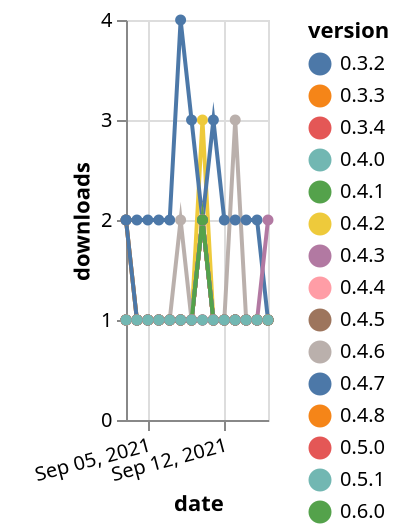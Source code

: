 {"$schema": "https://vega.github.io/schema/vega-lite/v5.json", "description": "A simple bar chart with embedded data.", "data": {"values": [{"date": "2021-09-03", "total": 240, "delta": 1, "version": "0.4.6"}, {"date": "2021-09-04", "total": 241, "delta": 1, "version": "0.4.6"}, {"date": "2021-09-05", "total": 242, "delta": 1, "version": "0.4.6"}, {"date": "2021-09-06", "total": 243, "delta": 1, "version": "0.4.6"}, {"date": "2021-09-07", "total": 244, "delta": 1, "version": "0.4.6"}, {"date": "2021-09-08", "total": 245, "delta": 1, "version": "0.4.6"}, {"date": "2021-09-09", "total": 246, "delta": 1, "version": "0.4.6"}, {"date": "2021-09-10", "total": 248, "delta": 2, "version": "0.4.6"}, {"date": "2021-09-11", "total": 249, "delta": 1, "version": "0.4.6"}, {"date": "2021-09-12", "total": 250, "delta": 1, "version": "0.4.6"}, {"date": "2021-09-13", "total": 251, "delta": 1, "version": "0.4.6"}, {"date": "2021-09-14", "total": 252, "delta": 1, "version": "0.4.6"}, {"date": "2021-09-15", "total": 253, "delta": 1, "version": "0.4.6"}, {"date": "2021-09-16", "total": 254, "delta": 1, "version": "0.4.6"}, {"date": "2021-09-03", "total": 246, "delta": 1, "version": "0.3.4"}, {"date": "2021-09-04", "total": 247, "delta": 1, "version": "0.3.4"}, {"date": "2021-09-05", "total": 248, "delta": 1, "version": "0.3.4"}, {"date": "2021-09-06", "total": 249, "delta": 1, "version": "0.3.4"}, {"date": "2021-09-07", "total": 250, "delta": 1, "version": "0.3.4"}, {"date": "2021-09-08", "total": 251, "delta": 1, "version": "0.3.4"}, {"date": "2021-09-09", "total": 252, "delta": 1, "version": "0.3.4"}, {"date": "2021-09-10", "total": 254, "delta": 2, "version": "0.3.4"}, {"date": "2021-09-11", "total": 255, "delta": 1, "version": "0.3.4"}, {"date": "2021-09-12", "total": 256, "delta": 1, "version": "0.3.4"}, {"date": "2021-09-13", "total": 257, "delta": 1, "version": "0.3.4"}, {"date": "2021-09-14", "total": 258, "delta": 1, "version": "0.3.4"}, {"date": "2021-09-15", "total": 259, "delta": 1, "version": "0.3.4"}, {"date": "2021-09-16", "total": 260, "delta": 1, "version": "0.3.4"}, {"date": "2021-09-03", "total": 238, "delta": 1, "version": "0.4.0"}, {"date": "2021-09-04", "total": 239, "delta": 1, "version": "0.4.0"}, {"date": "2021-09-05", "total": 240, "delta": 1, "version": "0.4.0"}, {"date": "2021-09-06", "total": 241, "delta": 1, "version": "0.4.0"}, {"date": "2021-09-07", "total": 242, "delta": 1, "version": "0.4.0"}, {"date": "2021-09-08", "total": 243, "delta": 1, "version": "0.4.0"}, {"date": "2021-09-09", "total": 244, "delta": 1, "version": "0.4.0"}, {"date": "2021-09-10", "total": 246, "delta": 2, "version": "0.4.0"}, {"date": "2021-09-11", "total": 247, "delta": 1, "version": "0.4.0"}, {"date": "2021-09-12", "total": 248, "delta": 1, "version": "0.4.0"}, {"date": "2021-09-13", "total": 249, "delta": 1, "version": "0.4.0"}, {"date": "2021-09-14", "total": 250, "delta": 1, "version": "0.4.0"}, {"date": "2021-09-15", "total": 251, "delta": 1, "version": "0.4.0"}, {"date": "2021-09-16", "total": 252, "delta": 1, "version": "0.4.0"}, {"date": "2021-09-03", "total": 254, "delta": 1, "version": "0.4.4"}, {"date": "2021-09-04", "total": 255, "delta": 1, "version": "0.4.4"}, {"date": "2021-09-05", "total": 256, "delta": 1, "version": "0.4.4"}, {"date": "2021-09-06", "total": 257, "delta": 1, "version": "0.4.4"}, {"date": "2021-09-07", "total": 258, "delta": 1, "version": "0.4.4"}, {"date": "2021-09-08", "total": 259, "delta": 1, "version": "0.4.4"}, {"date": "2021-09-09", "total": 260, "delta": 1, "version": "0.4.4"}, {"date": "2021-09-10", "total": 262, "delta": 2, "version": "0.4.4"}, {"date": "2021-09-11", "total": 263, "delta": 1, "version": "0.4.4"}, {"date": "2021-09-12", "total": 264, "delta": 1, "version": "0.4.4"}, {"date": "2021-09-13", "total": 265, "delta": 1, "version": "0.4.4"}, {"date": "2021-09-14", "total": 266, "delta": 1, "version": "0.4.4"}, {"date": "2021-09-15", "total": 267, "delta": 1, "version": "0.4.4"}, {"date": "2021-09-16", "total": 268, "delta": 1, "version": "0.4.4"}, {"date": "2021-09-03", "total": 277, "delta": 2, "version": "0.4.5"}, {"date": "2021-09-04", "total": 278, "delta": 1, "version": "0.4.5"}, {"date": "2021-09-05", "total": 279, "delta": 1, "version": "0.4.5"}, {"date": "2021-09-06", "total": 280, "delta": 1, "version": "0.4.5"}, {"date": "2021-09-07", "total": 281, "delta": 1, "version": "0.4.5"}, {"date": "2021-09-08", "total": 282, "delta": 1, "version": "0.4.5"}, {"date": "2021-09-09", "total": 283, "delta": 1, "version": "0.4.5"}, {"date": "2021-09-10", "total": 285, "delta": 2, "version": "0.4.5"}, {"date": "2021-09-11", "total": 286, "delta": 1, "version": "0.4.5"}, {"date": "2021-09-12", "total": 287, "delta": 1, "version": "0.4.5"}, {"date": "2021-09-13", "total": 288, "delta": 1, "version": "0.4.5"}, {"date": "2021-09-14", "total": 289, "delta": 1, "version": "0.4.5"}, {"date": "2021-09-15", "total": 290, "delta": 1, "version": "0.4.5"}, {"date": "2021-09-16", "total": 291, "delta": 1, "version": "0.4.5"}, {"date": "2021-09-03", "total": 441, "delta": 1, "version": "0.7.0"}, {"date": "2021-09-04", "total": 442, "delta": 1, "version": "0.7.0"}, {"date": "2021-09-05", "total": 443, "delta": 1, "version": "0.7.0"}, {"date": "2021-09-06", "total": 444, "delta": 1, "version": "0.7.0"}, {"date": "2021-09-07", "total": 445, "delta": 1, "version": "0.7.0"}, {"date": "2021-09-08", "total": 446, "delta": 1, "version": "0.7.0"}, {"date": "2021-09-09", "total": 447, "delta": 1, "version": "0.7.0"}, {"date": "2021-09-10", "total": 450, "delta": 3, "version": "0.7.0"}, {"date": "2021-09-11", "total": 451, "delta": 1, "version": "0.7.0"}, {"date": "2021-09-12", "total": 452, "delta": 1, "version": "0.7.0"}, {"date": "2021-09-13", "total": 453, "delta": 1, "version": "0.7.0"}, {"date": "2021-09-14", "total": 454, "delta": 1, "version": "0.7.0"}, {"date": "2021-09-15", "total": 455, "delta": 1, "version": "0.7.0"}, {"date": "2021-09-16", "total": 456, "delta": 1, "version": "0.7.0"}, {"date": "2021-09-03", "total": 256, "delta": 1, "version": "0.4.2"}, {"date": "2021-09-04", "total": 257, "delta": 1, "version": "0.4.2"}, {"date": "2021-09-05", "total": 258, "delta": 1, "version": "0.4.2"}, {"date": "2021-09-06", "total": 259, "delta": 1, "version": "0.4.2"}, {"date": "2021-09-07", "total": 260, "delta": 1, "version": "0.4.2"}, {"date": "2021-09-08", "total": 261, "delta": 1, "version": "0.4.2"}, {"date": "2021-09-09", "total": 262, "delta": 1, "version": "0.4.2"}, {"date": "2021-09-10", "total": 264, "delta": 2, "version": "0.4.2"}, {"date": "2021-09-11", "total": 265, "delta": 1, "version": "0.4.2"}, {"date": "2021-09-12", "total": 266, "delta": 1, "version": "0.4.2"}, {"date": "2021-09-13", "total": 267, "delta": 1, "version": "0.4.2"}, {"date": "2021-09-14", "total": 268, "delta": 1, "version": "0.4.2"}, {"date": "2021-09-15", "total": 269, "delta": 1, "version": "0.4.2"}, {"date": "2021-09-16", "total": 270, "delta": 1, "version": "0.4.2"}, {"date": "2021-09-03", "total": 277, "delta": 2, "version": "0.3.3"}, {"date": "2021-09-04", "total": 278, "delta": 1, "version": "0.3.3"}, {"date": "2021-09-05", "total": 279, "delta": 1, "version": "0.3.3"}, {"date": "2021-09-06", "total": 280, "delta": 1, "version": "0.3.3"}, {"date": "2021-09-07", "total": 281, "delta": 1, "version": "0.3.3"}, {"date": "2021-09-08", "total": 282, "delta": 1, "version": "0.3.3"}, {"date": "2021-09-09", "total": 283, "delta": 1, "version": "0.3.3"}, {"date": "2021-09-10", "total": 285, "delta": 2, "version": "0.3.3"}, {"date": "2021-09-11", "total": 286, "delta": 1, "version": "0.3.3"}, {"date": "2021-09-12", "total": 287, "delta": 1, "version": "0.3.3"}, {"date": "2021-09-13", "total": 288, "delta": 1, "version": "0.3.3"}, {"date": "2021-09-14", "total": 289, "delta": 1, "version": "0.3.3"}, {"date": "2021-09-15", "total": 290, "delta": 1, "version": "0.3.3"}, {"date": "2021-09-16", "total": 291, "delta": 1, "version": "0.3.3"}, {"date": "2021-09-03", "total": 2519, "delta": 2, "version": "0.3.2"}, {"date": "2021-09-04", "total": 2521, "delta": 2, "version": "0.3.2"}, {"date": "2021-09-05", "total": 2523, "delta": 2, "version": "0.3.2"}, {"date": "2021-09-06", "total": 2525, "delta": 2, "version": "0.3.2"}, {"date": "2021-09-07", "total": 2527, "delta": 2, "version": "0.3.2"}, {"date": "2021-09-08", "total": 2531, "delta": 4, "version": "0.3.2"}, {"date": "2021-09-09", "total": 2534, "delta": 3, "version": "0.3.2"}, {"date": "2021-09-10", "total": 2536, "delta": 2, "version": "0.3.2"}, {"date": "2021-09-11", "total": 2539, "delta": 3, "version": "0.3.2"}, {"date": "2021-09-12", "total": 2541, "delta": 2, "version": "0.3.2"}, {"date": "2021-09-13", "total": 2543, "delta": 2, "version": "0.3.2"}, {"date": "2021-09-14", "total": 2545, "delta": 2, "version": "0.3.2"}, {"date": "2021-09-15", "total": 2547, "delta": 2, "version": "0.3.2"}, {"date": "2021-09-16", "total": 2548, "delta": 1, "version": "0.3.2"}, {"date": "2021-09-03", "total": 240, "delta": 1, "version": "0.4.8"}, {"date": "2021-09-04", "total": 241, "delta": 1, "version": "0.4.8"}, {"date": "2021-09-05", "total": 242, "delta": 1, "version": "0.4.8"}, {"date": "2021-09-06", "total": 243, "delta": 1, "version": "0.4.8"}, {"date": "2021-09-07", "total": 244, "delta": 1, "version": "0.4.8"}, {"date": "2021-09-08", "total": 245, "delta": 1, "version": "0.4.8"}, {"date": "2021-09-09", "total": 246, "delta": 1, "version": "0.4.8"}, {"date": "2021-09-10", "total": 248, "delta": 2, "version": "0.4.8"}, {"date": "2021-09-11", "total": 249, "delta": 1, "version": "0.4.8"}, {"date": "2021-09-12", "total": 250, "delta": 1, "version": "0.4.8"}, {"date": "2021-09-13", "total": 251, "delta": 1, "version": "0.4.8"}, {"date": "2021-09-14", "total": 252, "delta": 1, "version": "0.4.8"}, {"date": "2021-09-15", "total": 253, "delta": 1, "version": "0.4.8"}, {"date": "2021-09-16", "total": 254, "delta": 1, "version": "0.4.8"}, {"date": "2021-09-03", "total": 187, "delta": 1, "version": "0.7.1"}, {"date": "2021-09-04", "total": 188, "delta": 1, "version": "0.7.1"}, {"date": "2021-09-05", "total": 189, "delta": 1, "version": "0.7.1"}, {"date": "2021-09-06", "total": 190, "delta": 1, "version": "0.7.1"}, {"date": "2021-09-07", "total": 191, "delta": 1, "version": "0.7.1"}, {"date": "2021-09-08", "total": 192, "delta": 1, "version": "0.7.1"}, {"date": "2021-09-09", "total": 193, "delta": 1, "version": "0.7.1"}, {"date": "2021-09-10", "total": 195, "delta": 2, "version": "0.7.1"}, {"date": "2021-09-11", "total": 196, "delta": 1, "version": "0.7.1"}, {"date": "2021-09-12", "total": 197, "delta": 1, "version": "0.7.1"}, {"date": "2021-09-13", "total": 198, "delta": 1, "version": "0.7.1"}, {"date": "2021-09-14", "total": 199, "delta": 1, "version": "0.7.1"}, {"date": "2021-09-15", "total": 200, "delta": 1, "version": "0.7.1"}, {"date": "2021-09-16", "total": 201, "delta": 1, "version": "0.7.1"}, {"date": "2021-09-03", "total": 143, "delta": 1, "version": "0.7.3"}, {"date": "2021-09-04", "total": 144, "delta": 1, "version": "0.7.3"}, {"date": "2021-09-05", "total": 145, "delta": 1, "version": "0.7.3"}, {"date": "2021-09-06", "total": 146, "delta": 1, "version": "0.7.3"}, {"date": "2021-09-07", "total": 147, "delta": 1, "version": "0.7.3"}, {"date": "2021-09-08", "total": 148, "delta": 1, "version": "0.7.3"}, {"date": "2021-09-09", "total": 149, "delta": 1, "version": "0.7.3"}, {"date": "2021-09-10", "total": 151, "delta": 2, "version": "0.7.3"}, {"date": "2021-09-11", "total": 152, "delta": 1, "version": "0.7.3"}, {"date": "2021-09-12", "total": 153, "delta": 1, "version": "0.7.3"}, {"date": "2021-09-13", "total": 154, "delta": 1, "version": "0.7.3"}, {"date": "2021-09-14", "total": 155, "delta": 1, "version": "0.7.3"}, {"date": "2021-09-15", "total": 156, "delta": 1, "version": "0.7.3"}, {"date": "2021-09-16", "total": 157, "delta": 1, "version": "0.7.3"}, {"date": "2021-09-03", "total": 227, "delta": 1, "version": "0.7.2"}, {"date": "2021-09-04", "total": 228, "delta": 1, "version": "0.7.2"}, {"date": "2021-09-05", "total": 229, "delta": 1, "version": "0.7.2"}, {"date": "2021-09-06", "total": 230, "delta": 1, "version": "0.7.2"}, {"date": "2021-09-07", "total": 231, "delta": 1, "version": "0.7.2"}, {"date": "2021-09-08", "total": 232, "delta": 1, "version": "0.7.2"}, {"date": "2021-09-09", "total": 233, "delta": 1, "version": "0.7.2"}, {"date": "2021-09-10", "total": 235, "delta": 2, "version": "0.7.2"}, {"date": "2021-09-11", "total": 236, "delta": 1, "version": "0.7.2"}, {"date": "2021-09-12", "total": 237, "delta": 1, "version": "0.7.2"}, {"date": "2021-09-13", "total": 238, "delta": 1, "version": "0.7.2"}, {"date": "2021-09-14", "total": 239, "delta": 1, "version": "0.7.2"}, {"date": "2021-09-15", "total": 240, "delta": 1, "version": "0.7.2"}, {"date": "2021-09-16", "total": 241, "delta": 1, "version": "0.7.2"}, {"date": "2021-09-03", "total": 256, "delta": 2, "version": "0.4.7"}, {"date": "2021-09-04", "total": 257, "delta": 1, "version": "0.4.7"}, {"date": "2021-09-05", "total": 258, "delta": 1, "version": "0.4.7"}, {"date": "2021-09-06", "total": 259, "delta": 1, "version": "0.4.7"}, {"date": "2021-09-07", "total": 260, "delta": 1, "version": "0.4.7"}, {"date": "2021-09-08", "total": 261, "delta": 1, "version": "0.4.7"}, {"date": "2021-09-09", "total": 262, "delta": 1, "version": "0.4.7"}, {"date": "2021-09-10", "total": 264, "delta": 2, "version": "0.4.7"}, {"date": "2021-09-11", "total": 265, "delta": 1, "version": "0.4.7"}, {"date": "2021-09-12", "total": 266, "delta": 1, "version": "0.4.7"}, {"date": "2021-09-13", "total": 267, "delta": 1, "version": "0.4.7"}, {"date": "2021-09-14", "total": 268, "delta": 1, "version": "0.4.7"}, {"date": "2021-09-15", "total": 269, "delta": 1, "version": "0.4.7"}, {"date": "2021-09-16", "total": 270, "delta": 1, "version": "0.4.7"}, {"date": "2021-09-03", "total": 268, "delta": 1, "version": "0.4.1"}, {"date": "2021-09-04", "total": 269, "delta": 1, "version": "0.4.1"}, {"date": "2021-09-05", "total": 270, "delta": 1, "version": "0.4.1"}, {"date": "2021-09-06", "total": 271, "delta": 1, "version": "0.4.1"}, {"date": "2021-09-07", "total": 272, "delta": 1, "version": "0.4.1"}, {"date": "2021-09-08", "total": 273, "delta": 1, "version": "0.4.1"}, {"date": "2021-09-09", "total": 274, "delta": 1, "version": "0.4.1"}, {"date": "2021-09-10", "total": 275, "delta": 1, "version": "0.4.1"}, {"date": "2021-09-11", "total": 276, "delta": 1, "version": "0.4.1"}, {"date": "2021-09-12", "total": 277, "delta": 1, "version": "0.4.1"}, {"date": "2021-09-13", "total": 278, "delta": 1, "version": "0.4.1"}, {"date": "2021-09-14", "total": 279, "delta": 1, "version": "0.4.1"}, {"date": "2021-09-15", "total": 280, "delta": 1, "version": "0.4.1"}, {"date": "2021-09-16", "total": 281, "delta": 1, "version": "0.4.1"}, {"date": "2021-09-03", "total": 229, "delta": 1, "version": "0.7.4"}, {"date": "2021-09-04", "total": 230, "delta": 1, "version": "0.7.4"}, {"date": "2021-09-05", "total": 231, "delta": 1, "version": "0.7.4"}, {"date": "2021-09-06", "total": 232, "delta": 1, "version": "0.7.4"}, {"date": "2021-09-07", "total": 233, "delta": 1, "version": "0.7.4"}, {"date": "2021-09-08", "total": 235, "delta": 2, "version": "0.7.4"}, {"date": "2021-09-09", "total": 236, "delta": 1, "version": "0.7.4"}, {"date": "2021-09-10", "total": 237, "delta": 1, "version": "0.7.4"}, {"date": "2021-09-11", "total": 238, "delta": 1, "version": "0.7.4"}, {"date": "2021-09-12", "total": 239, "delta": 1, "version": "0.7.4"}, {"date": "2021-09-13", "total": 242, "delta": 3, "version": "0.7.4"}, {"date": "2021-09-14", "total": 243, "delta": 1, "version": "0.7.4"}, {"date": "2021-09-15", "total": 244, "delta": 1, "version": "0.7.4"}, {"date": "2021-09-16", "total": 245, "delta": 1, "version": "0.7.4"}, {"date": "2021-09-03", "total": 239, "delta": 1, "version": "0.6.0"}, {"date": "2021-09-04", "total": 240, "delta": 1, "version": "0.6.0"}, {"date": "2021-09-05", "total": 241, "delta": 1, "version": "0.6.0"}, {"date": "2021-09-06", "total": 242, "delta": 1, "version": "0.6.0"}, {"date": "2021-09-07", "total": 243, "delta": 1, "version": "0.6.0"}, {"date": "2021-09-08", "total": 244, "delta": 1, "version": "0.6.0"}, {"date": "2021-09-09", "total": 245, "delta": 1, "version": "0.6.0"}, {"date": "2021-09-10", "total": 247, "delta": 2, "version": "0.6.0"}, {"date": "2021-09-11", "total": 248, "delta": 1, "version": "0.6.0"}, {"date": "2021-09-12", "total": 249, "delta": 1, "version": "0.6.0"}, {"date": "2021-09-13", "total": 250, "delta": 1, "version": "0.6.0"}, {"date": "2021-09-14", "total": 251, "delta": 1, "version": "0.6.0"}, {"date": "2021-09-15", "total": 252, "delta": 1, "version": "0.6.0"}, {"date": "2021-09-16", "total": 253, "delta": 1, "version": "0.6.0"}, {"date": "2021-09-03", "total": 225, "delta": 1, "version": "0.5.0"}, {"date": "2021-09-04", "total": 226, "delta": 1, "version": "0.5.0"}, {"date": "2021-09-05", "total": 227, "delta": 1, "version": "0.5.0"}, {"date": "2021-09-06", "total": 228, "delta": 1, "version": "0.5.0"}, {"date": "2021-09-07", "total": 229, "delta": 1, "version": "0.5.0"}, {"date": "2021-09-08", "total": 230, "delta": 1, "version": "0.5.0"}, {"date": "2021-09-09", "total": 231, "delta": 1, "version": "0.5.0"}, {"date": "2021-09-10", "total": 232, "delta": 1, "version": "0.5.0"}, {"date": "2021-09-11", "total": 233, "delta": 1, "version": "0.5.0"}, {"date": "2021-09-12", "total": 234, "delta": 1, "version": "0.5.0"}, {"date": "2021-09-13", "total": 235, "delta": 1, "version": "0.5.0"}, {"date": "2021-09-14", "total": 236, "delta": 1, "version": "0.5.0"}, {"date": "2021-09-15", "total": 237, "delta": 1, "version": "0.5.0"}, {"date": "2021-09-16", "total": 238, "delta": 1, "version": "0.5.0"}, {"date": "2021-09-03", "total": 260, "delta": 1, "version": "0.4.3"}, {"date": "2021-09-04", "total": 261, "delta": 1, "version": "0.4.3"}, {"date": "2021-09-05", "total": 262, "delta": 1, "version": "0.4.3"}, {"date": "2021-09-06", "total": 263, "delta": 1, "version": "0.4.3"}, {"date": "2021-09-07", "total": 264, "delta": 1, "version": "0.4.3"}, {"date": "2021-09-08", "total": 265, "delta": 1, "version": "0.4.3"}, {"date": "2021-09-09", "total": 266, "delta": 1, "version": "0.4.3"}, {"date": "2021-09-10", "total": 267, "delta": 1, "version": "0.4.3"}, {"date": "2021-09-11", "total": 268, "delta": 1, "version": "0.4.3"}, {"date": "2021-09-12", "total": 269, "delta": 1, "version": "0.4.3"}, {"date": "2021-09-13", "total": 270, "delta": 1, "version": "0.4.3"}, {"date": "2021-09-14", "total": 271, "delta": 1, "version": "0.4.3"}, {"date": "2021-09-15", "total": 272, "delta": 1, "version": "0.4.3"}, {"date": "2021-09-16", "total": 274, "delta": 2, "version": "0.4.3"}, {"date": "2021-09-03", "total": 259, "delta": 1, "version": "0.5.1"}, {"date": "2021-09-04", "total": 260, "delta": 1, "version": "0.5.1"}, {"date": "2021-09-05", "total": 261, "delta": 1, "version": "0.5.1"}, {"date": "2021-09-06", "total": 262, "delta": 1, "version": "0.5.1"}, {"date": "2021-09-07", "total": 263, "delta": 1, "version": "0.5.1"}, {"date": "2021-09-08", "total": 264, "delta": 1, "version": "0.5.1"}, {"date": "2021-09-09", "total": 265, "delta": 1, "version": "0.5.1"}, {"date": "2021-09-10", "total": 266, "delta": 1, "version": "0.5.1"}, {"date": "2021-09-11", "total": 267, "delta": 1, "version": "0.5.1"}, {"date": "2021-09-12", "total": 268, "delta": 1, "version": "0.5.1"}, {"date": "2021-09-13", "total": 269, "delta": 1, "version": "0.5.1"}, {"date": "2021-09-14", "total": 270, "delta": 1, "version": "0.5.1"}, {"date": "2021-09-15", "total": 271, "delta": 1, "version": "0.5.1"}, {"date": "2021-09-16", "total": 272, "delta": 1, "version": "0.5.1"}]}, "width": "container", "mark": {"type": "line", "point": {"filled": true}}, "encoding": {"x": {"field": "date", "type": "temporal", "timeUnit": "yearmonthdate", "title": "date", "axis": {"labelAngle": -15}}, "y": {"field": "delta", "type": "quantitative", "title": "downloads"}, "color": {"field": "version", "type": "nominal"}, "tooltip": {"field": "delta"}}}